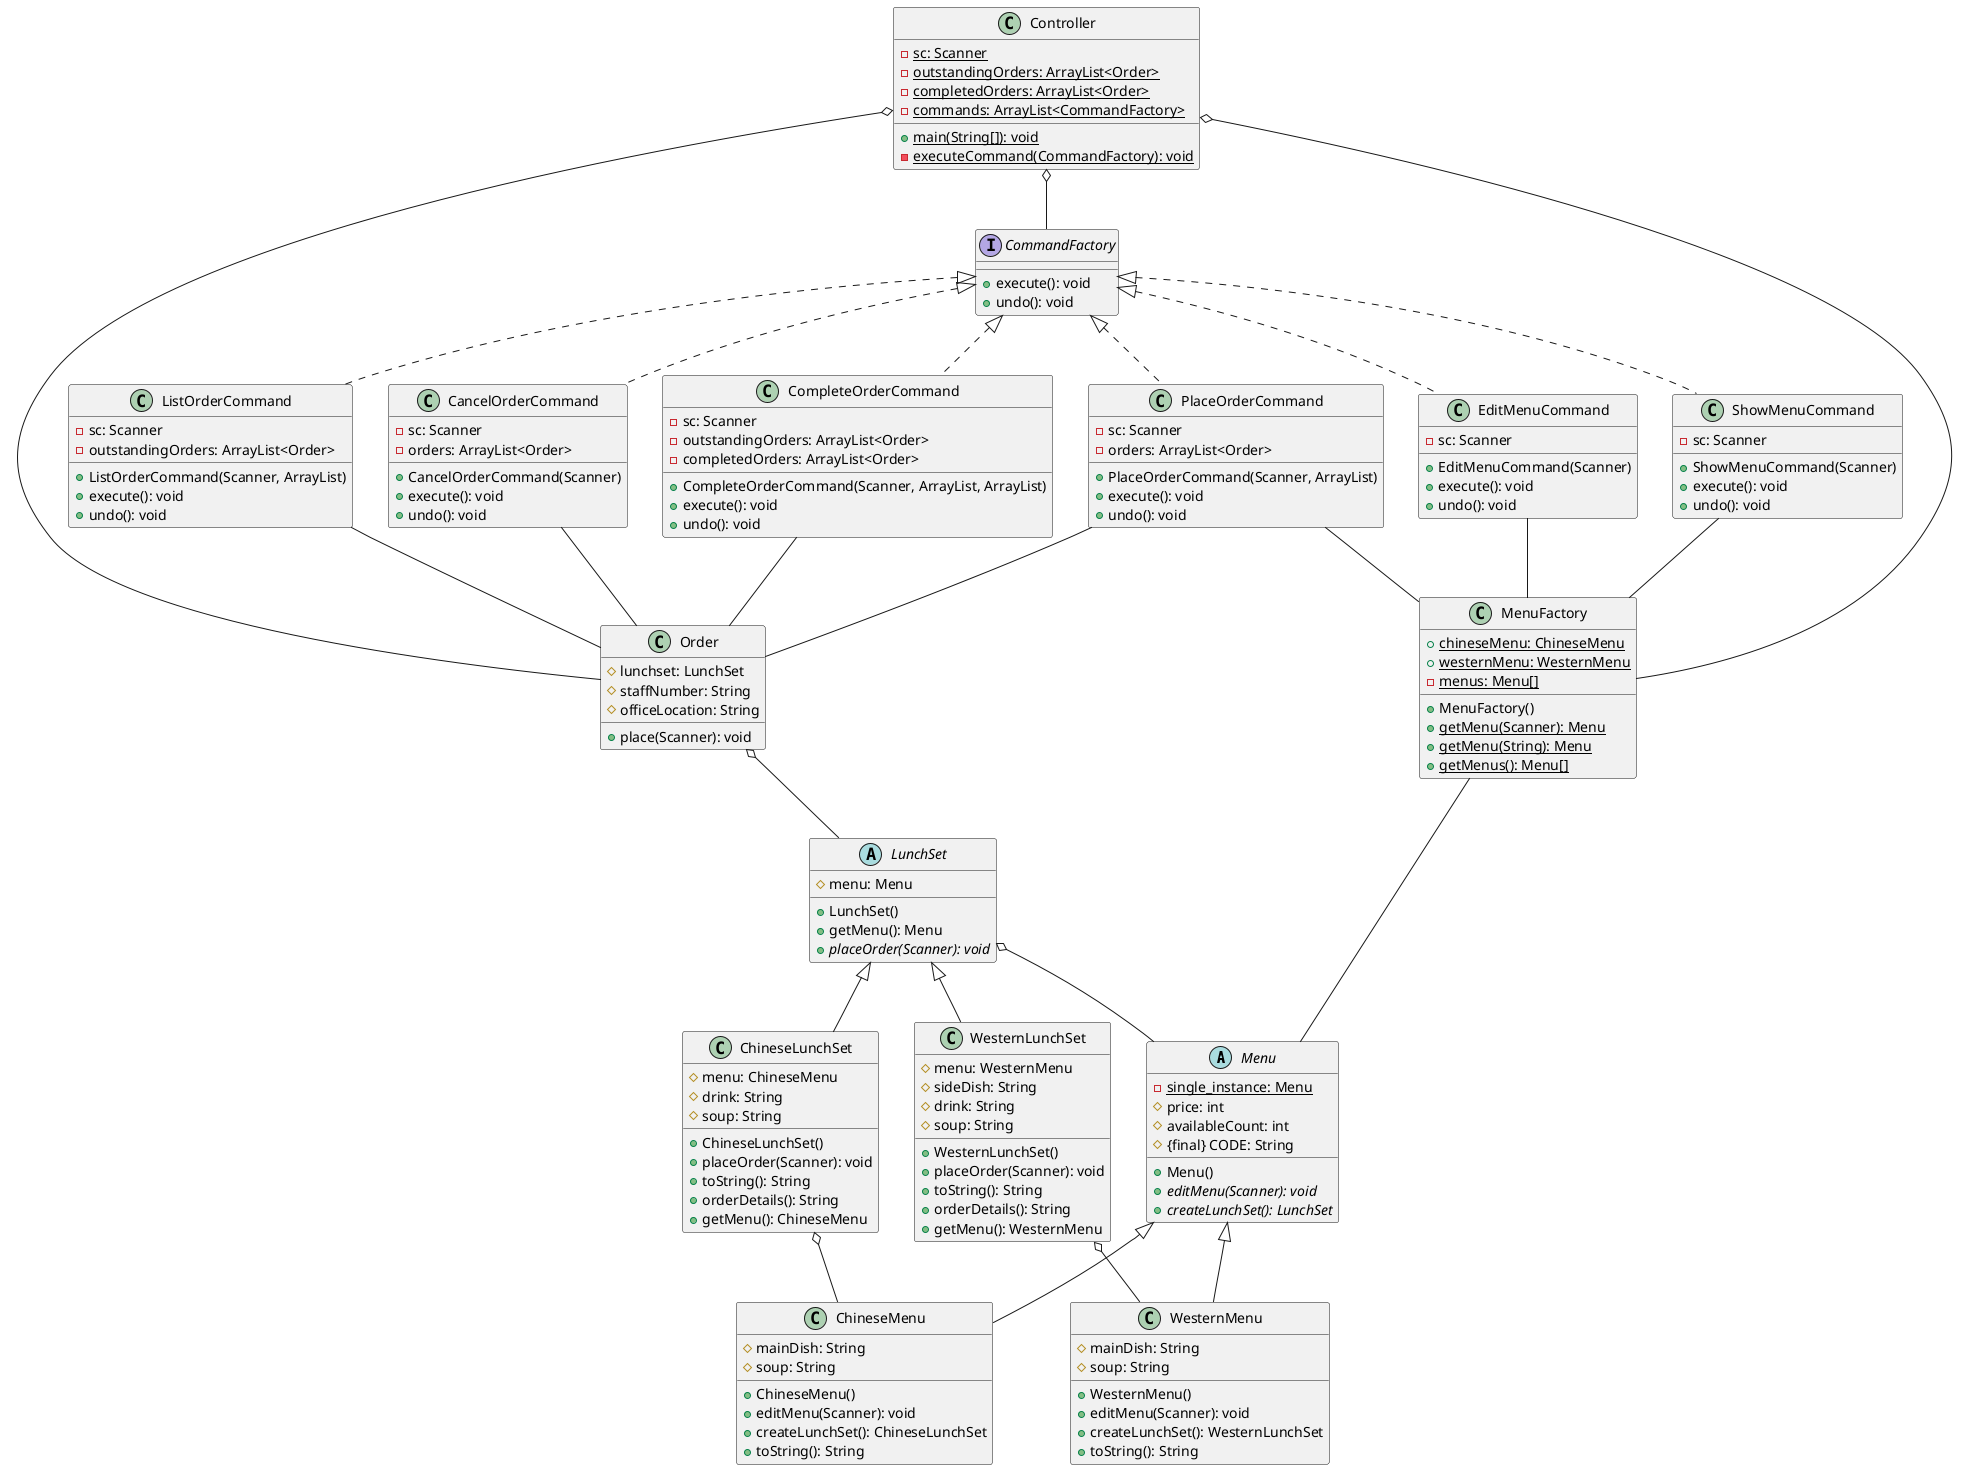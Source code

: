 @startuml

abstract class Menu {
  - {static} single_instance: Menu
  # price: int
  # availableCount: int
  # {final} CODE: String
  + Menu()
  + {abstract} editMenu(Scanner): void
  + {abstract} createLunchSet(): LunchSet
}

class ChineseMenu {
  # mainDish: String
  # soup: String
  + ChineseMenu()
  + editMenu(Scanner): void
  + createLunchSet(): ChineseLunchSet
  + toString(): String
}

class WesternMenu {
  # mainDish: String
  # soup: String
  + WesternMenu()
  + editMenu(Scanner): void
  + createLunchSet(): WesternLunchSet
  + toString(): String
}

abstract class LunchSet {
  # menu: Menu
  + LunchSet()
  + getMenu(): Menu
  + {abstract} placeOrder(Scanner): void
}

class ChineseLunchSet {
  # menu: ChineseMenu
  # drink: String
  # soup: String
  + ChineseLunchSet()
  + placeOrder(Scanner): void
  + toString(): String
  + orderDetails(): String
  + getMenu(): ChineseMenu
}

class WesternLunchSet {
  # menu: WesternMenu
  # sideDish: String
  # drink: String
  # soup: String
  + WesternLunchSet()
  + placeOrder(Scanner): void
  + toString(): String
  + orderDetails(): String
  + getMenu(): WesternMenu
}

class Order {
  # lunchset: LunchSet
  # staffNumber: String
  # officeLocation: String
  + place(Scanner): void
}

class MenuFactory {
  + {static} chineseMenu: ChineseMenu
  + {static} westernMenu: WesternMenu
  - {static} menus: Menu[]
  + MenuFactory()
  + {static} getMenu(Scanner): Menu
  + {static} getMenu(String): Menu
  + {static} getMenus(): Menu[]
}

interface CommandFactory {
  + execute(): void
  + undo(): void
}

class Controller {
  - {static} sc: Scanner
  - {static} outstandingOrders: ArrayList<Order>
  - {static} completedOrders: ArrayList<Order>
  - {static} commands: ArrayList<CommandFactory>
  + {static} main(String[]): void
  - {static} executeCommand(CommandFactory): void
}

class EditMenuCommand {
  - sc: Scanner
  + EditMenuCommand(Scanner)
  + execute(): void
  + undo(): void
}

class ShowMenuCommand {
  - sc: Scanner
  + ShowMenuCommand(Scanner)
  + execute(): void
  + undo(): void
}

class ListOrderCommand {
  - sc: Scanner
  - outstandingOrders: ArrayList<Order>
  + ListOrderCommand(Scanner, ArrayList)
  + execute(): void
  + undo(): void
}

class PlaceOrderCommand {
  - sc: Scanner
  - orders: ArrayList<Order>
  + PlaceOrderCommand(Scanner, ArrayList)
  + execute(): void
  + undo(): void
}

class CancelOrderCommand {
  - sc: Scanner
  - orders: ArrayList<Order>
  + CancelOrderCommand(Scanner)
  + execute(): void
  + undo(): void
}

class CompleteOrderCommand {
  - sc: Scanner
  - outstandingOrders: ArrayList<Order>
  - completedOrders: ArrayList<Order>
  + CompleteOrderCommand(Scanner, ArrayList, ArrayList)
  + execute(): void
  + undo(): void
}

Menu <|-- ChineseMenu
Menu <|-- WesternMenu
LunchSet <|-- ChineseLunchSet
LunchSet <|-- WesternLunchSet
CommandFactory <|.. EditMenuCommand
CommandFactory <|.. ShowMenuCommand
CommandFactory <|.. ListOrderCommand
CommandFactory <|.. PlaceOrderCommand
CommandFactory <|.. CancelOrderCommand
CommandFactory <|.. CompleteOrderCommand

Order o-- LunchSet
ChineseLunchSet o-- ChineseMenu
WesternLunchSet o-- WesternMenu
Controller o-- CommandFactory
MenuFactory -- Menu
Controller o-- Order
LunchSet o-- Menu
Controller o-- MenuFactory
EditMenuCommand -- MenuFactory
PlaceOrderCommand -- MenuFactory
ShowMenuCommand -- MenuFactory
CancelOrderCommand -- Order
CompleteOrderCommand -- Order
ListOrderCommand -- Order
PlaceOrderCommand -- Order

@enduml